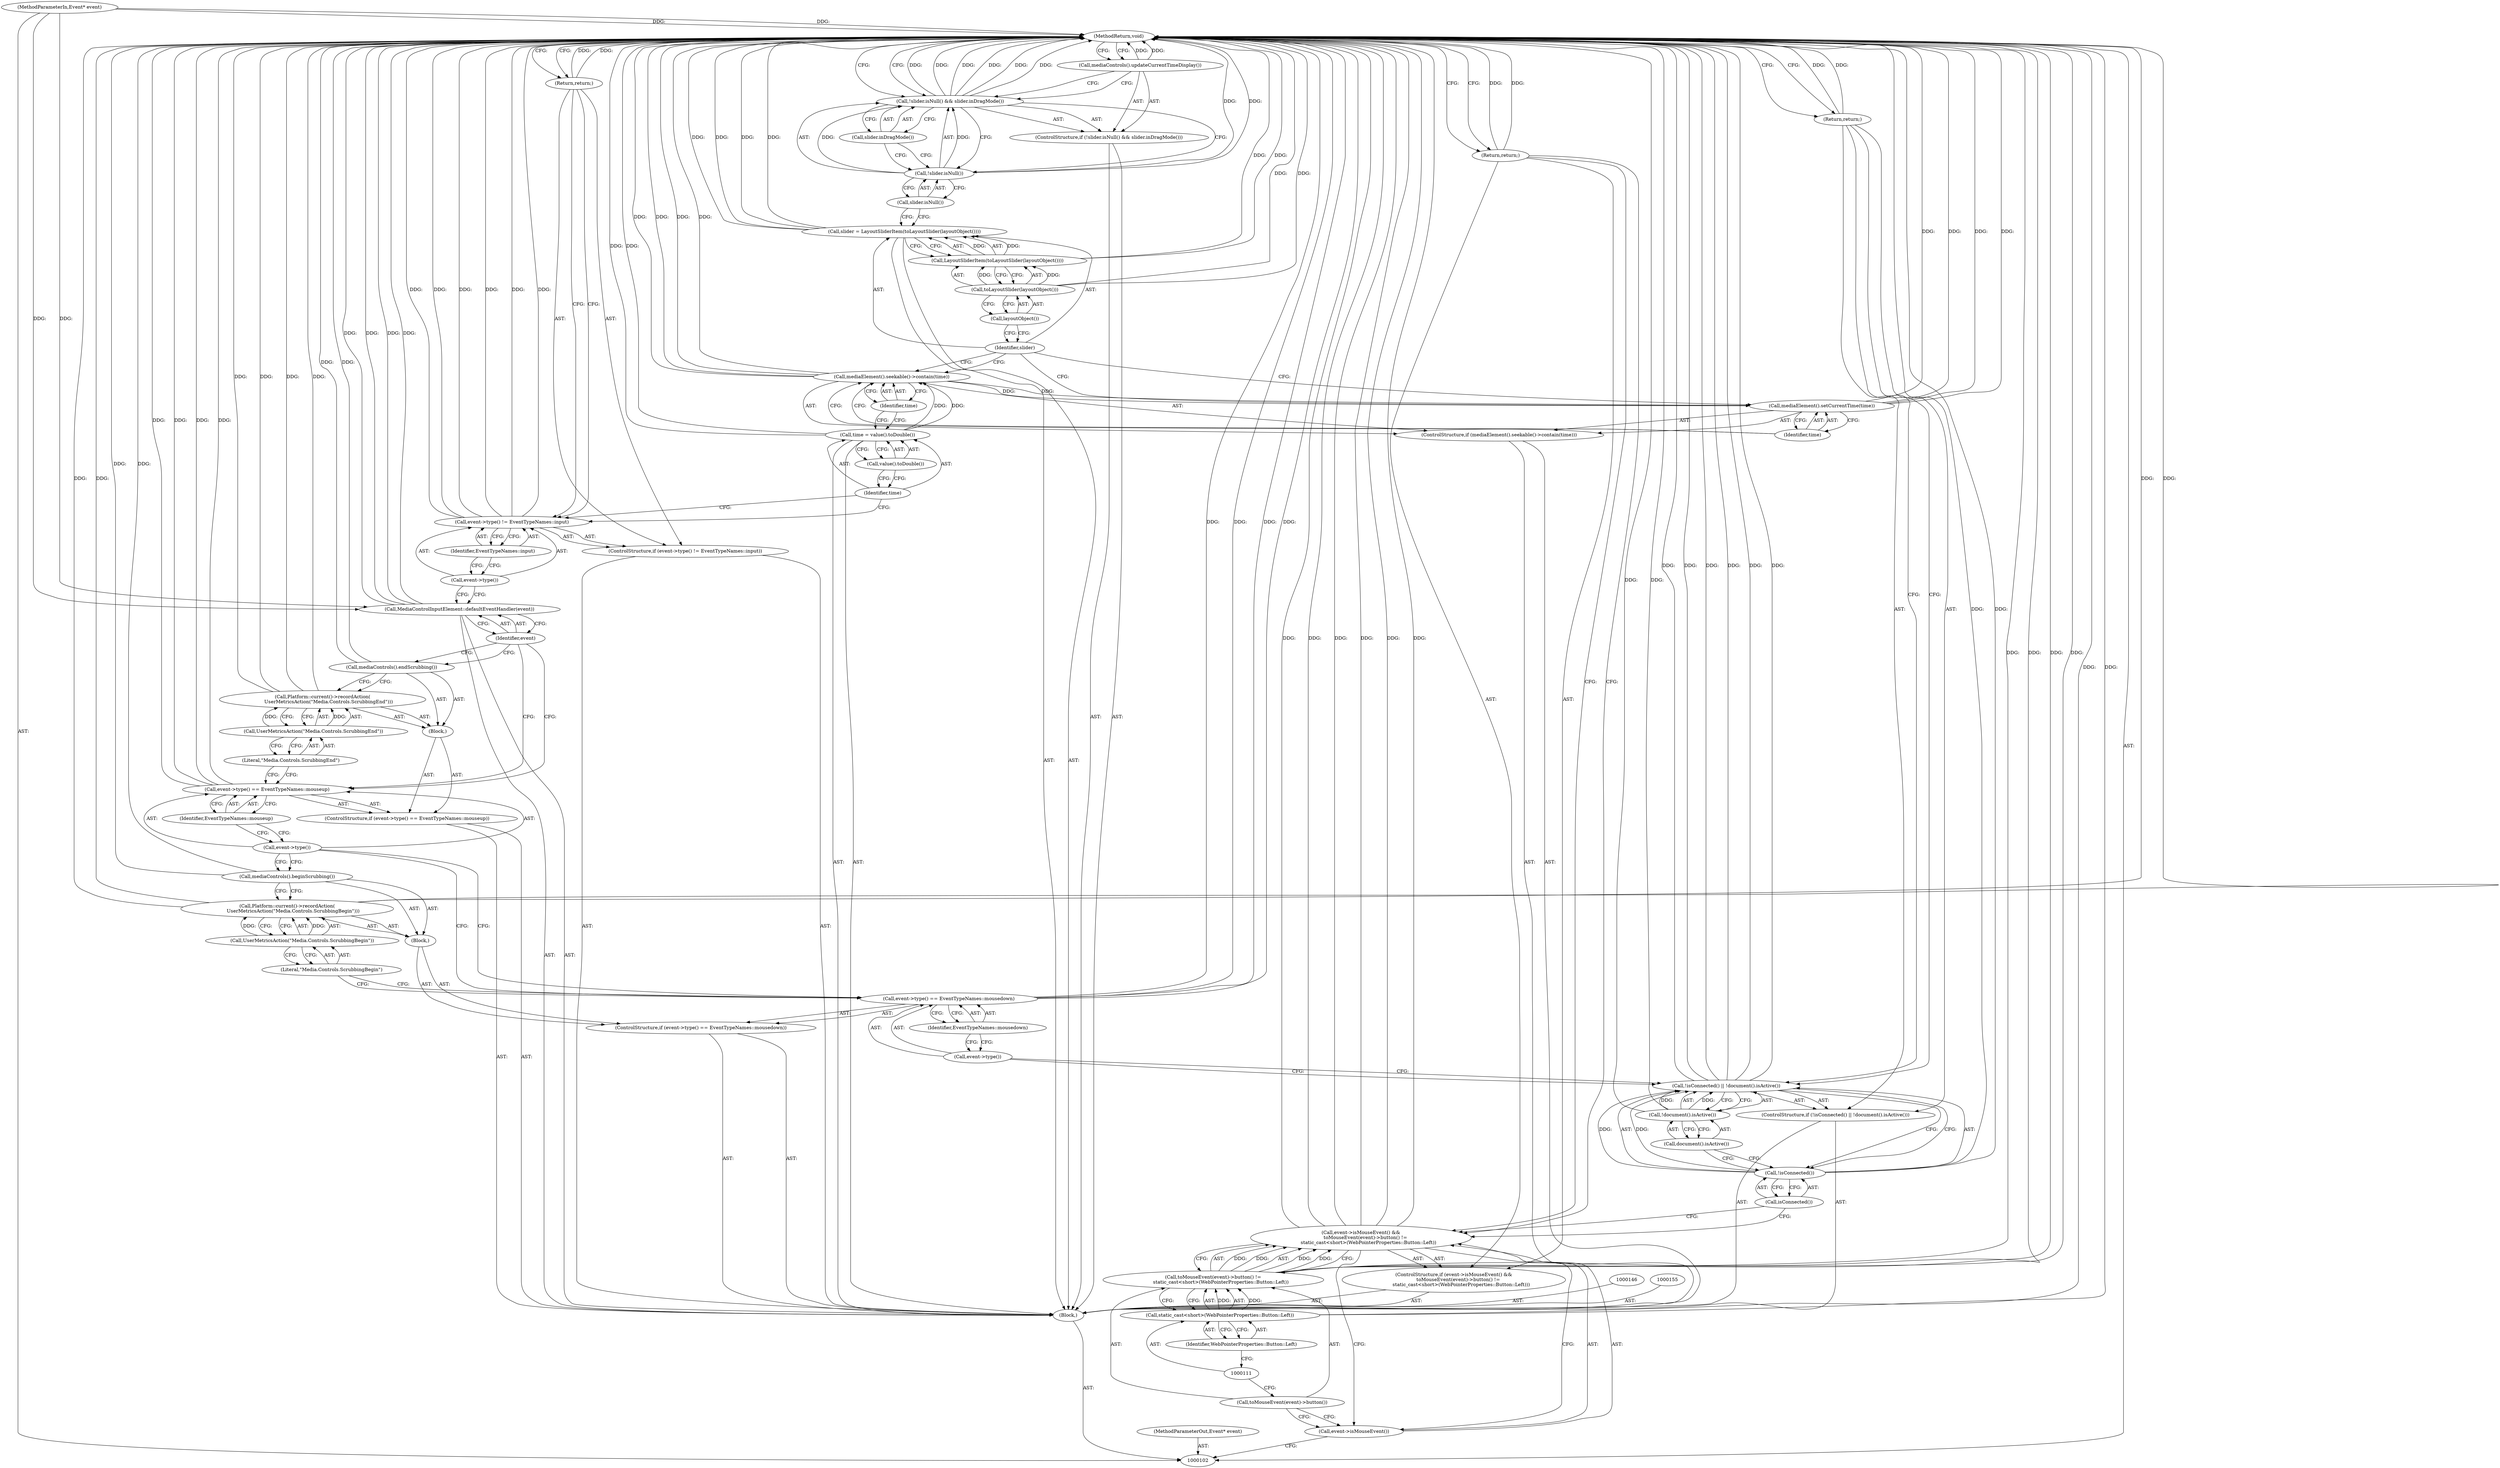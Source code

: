 digraph "0_Chrome_74fce5949bdf05a92c2bc0bd98e6e3e977c55376" {
"1000167" [label="(MethodReturn,void)"];
"1000103" [label="(MethodParameterIn,Event* event)"];
"1000273" [label="(MethodParameterOut,Event* event)"];
"1000104" [label="(Block,)"];
"1000121" [label="(ControlStructure,if (event->type() == EventTypeNames::mousedown))"];
"1000124" [label="(Identifier,EventTypeNames::mousedown)"];
"1000125" [label="(Block,)"];
"1000122" [label="(Call,event->type() == EventTypeNames::mousedown)"];
"1000123" [label="(Call,event->type())"];
"1000126" [label="(Call,Platform::current()->recordAction(\n        UserMetricsAction(\"Media.Controls.ScrubbingBegin\")))"];
"1000128" [label="(Literal,\"Media.Controls.ScrubbingBegin\")"];
"1000127" [label="(Call,UserMetricsAction(\"Media.Controls.ScrubbingBegin\"))"];
"1000129" [label="(Call,mediaControls().beginScrubbing())"];
"1000130" [label="(ControlStructure,if (event->type() == EventTypeNames::mouseup))"];
"1000133" [label="(Identifier,EventTypeNames::mouseup)"];
"1000134" [label="(Block,)"];
"1000131" [label="(Call,event->type() == EventTypeNames::mouseup)"];
"1000132" [label="(Call,event->type())"];
"1000135" [label="(Call,Platform::current()->recordAction(\n        UserMetricsAction(\"Media.Controls.ScrubbingEnd\")))"];
"1000137" [label="(Literal,\"Media.Controls.ScrubbingEnd\")"];
"1000136" [label="(Call,UserMetricsAction(\"Media.Controls.ScrubbingEnd\"))"];
"1000138" [label="(Call,mediaControls().endScrubbing())"];
"1000105" [label="(ControlStructure,if (event->isMouseEvent() &&\n      toMouseEvent(event)->button() !=\n          static_cast<short>(WebPointerProperties::Button::Left)))"];
"1000106" [label="(Call,event->isMouseEvent() &&\n      toMouseEvent(event)->button() !=\n          static_cast<short>(WebPointerProperties::Button::Left))"];
"1000107" [label="(Call,event->isMouseEvent())"];
"1000139" [label="(Call,MediaControlInputElement::defaultEventHandler(event))"];
"1000140" [label="(Identifier,event)"];
"1000141" [label="(ControlStructure,if (event->type() != EventTypeNames::input))"];
"1000144" [label="(Identifier,EventTypeNames::input)"];
"1000142" [label="(Call,event->type() != EventTypeNames::input)"];
"1000143" [label="(Call,event->type())"];
"1000145" [label="(Return,return;)"];
"1000147" [label="(Call,time = value().toDouble())"];
"1000148" [label="(Identifier,time)"];
"1000149" [label="(Call,value().toDouble())"];
"1000108" [label="(Call,toMouseEvent(event)->button() !=\n          static_cast<short>(WebPointerProperties::Button::Left))"];
"1000109" [label="(Call,toMouseEvent(event)->button())"];
"1000150" [label="(ControlStructure,if (mediaElement().seekable()->contain(time)))"];
"1000152" [label="(Identifier,time)"];
"1000151" [label="(Call,mediaElement().seekable()->contain(time))"];
"1000154" [label="(Identifier,time)"];
"1000153" [label="(Call,mediaElement().setCurrentTime(time))"];
"1000156" [label="(Call,slider = LayoutSliderItem(toLayoutSlider(layoutObject())))"];
"1000157" [label="(Identifier,slider)"];
"1000158" [label="(Call,LayoutSliderItem(toLayoutSlider(layoutObject())))"];
"1000159" [label="(Call,toLayoutSlider(layoutObject()))"];
"1000160" [label="(Call,layoutObject())"];
"1000165" [label="(Call,slider.inDragMode())"];
"1000161" [label="(ControlStructure,if (!slider.isNull() && slider.inDragMode()))"];
"1000162" [label="(Call,!slider.isNull() && slider.inDragMode())"];
"1000163" [label="(Call,!slider.isNull())"];
"1000164" [label="(Call,slider.isNull())"];
"1000166" [label="(Call,mediaControls().updateCurrentTimeDisplay())"];
"1000110" [label="(Call,static_cast<short>(WebPointerProperties::Button::Left))"];
"1000112" [label="(Identifier,WebPointerProperties::Button::Left)"];
"1000113" [label="(Return,return;)"];
"1000114" [label="(ControlStructure,if (!isConnected() || !document().isActive()))"];
"1000118" [label="(Call,!document().isActive())"];
"1000119" [label="(Call,document().isActive())"];
"1000115" [label="(Call,!isConnected() || !document().isActive())"];
"1000116" [label="(Call,!isConnected())"];
"1000117" [label="(Call,isConnected())"];
"1000120" [label="(Return,return;)"];
"1000167" -> "1000102"  [label="AST: "];
"1000167" -> "1000113"  [label="CFG: "];
"1000167" -> "1000120"  [label="CFG: "];
"1000167" -> "1000145"  [label="CFG: "];
"1000167" -> "1000166"  [label="CFG: "];
"1000167" -> "1000162"  [label="CFG: "];
"1000145" -> "1000167"  [label="DDG: "];
"1000120" -> "1000167"  [label="DDG: "];
"1000113" -> "1000167"  [label="DDG: "];
"1000142" -> "1000167"  [label="DDG: "];
"1000142" -> "1000167"  [label="DDG: "];
"1000142" -> "1000167"  [label="DDG: "];
"1000106" -> "1000167"  [label="DDG: "];
"1000106" -> "1000167"  [label="DDG: "];
"1000106" -> "1000167"  [label="DDG: "];
"1000156" -> "1000167"  [label="DDG: "];
"1000156" -> "1000167"  [label="DDG: "];
"1000159" -> "1000167"  [label="DDG: "];
"1000139" -> "1000167"  [label="DDG: "];
"1000139" -> "1000167"  [label="DDG: "];
"1000115" -> "1000167"  [label="DDG: "];
"1000115" -> "1000167"  [label="DDG: "];
"1000115" -> "1000167"  [label="DDG: "];
"1000147" -> "1000167"  [label="DDG: "];
"1000153" -> "1000167"  [label="DDG: "];
"1000153" -> "1000167"  [label="DDG: "];
"1000118" -> "1000167"  [label="DDG: "];
"1000158" -> "1000167"  [label="DDG: "];
"1000116" -> "1000167"  [label="DDG: "];
"1000163" -> "1000167"  [label="DDG: "];
"1000126" -> "1000167"  [label="DDG: "];
"1000126" -> "1000167"  [label="DDG: "];
"1000151" -> "1000167"  [label="DDG: "];
"1000151" -> "1000167"  [label="DDG: "];
"1000166" -> "1000167"  [label="DDG: "];
"1000129" -> "1000167"  [label="DDG: "];
"1000103" -> "1000167"  [label="DDG: "];
"1000131" -> "1000167"  [label="DDG: "];
"1000131" -> "1000167"  [label="DDG: "];
"1000110" -> "1000167"  [label="DDG: "];
"1000135" -> "1000167"  [label="DDG: "];
"1000135" -> "1000167"  [label="DDG: "];
"1000108" -> "1000167"  [label="DDG: "];
"1000108" -> "1000167"  [label="DDG: "];
"1000122" -> "1000167"  [label="DDG: "];
"1000122" -> "1000167"  [label="DDG: "];
"1000138" -> "1000167"  [label="DDG: "];
"1000162" -> "1000167"  [label="DDG: "];
"1000162" -> "1000167"  [label="DDG: "];
"1000162" -> "1000167"  [label="DDG: "];
"1000103" -> "1000102"  [label="AST: "];
"1000103" -> "1000167"  [label="DDG: "];
"1000103" -> "1000139"  [label="DDG: "];
"1000273" -> "1000102"  [label="AST: "];
"1000104" -> "1000102"  [label="AST: "];
"1000105" -> "1000104"  [label="AST: "];
"1000114" -> "1000104"  [label="AST: "];
"1000121" -> "1000104"  [label="AST: "];
"1000130" -> "1000104"  [label="AST: "];
"1000139" -> "1000104"  [label="AST: "];
"1000141" -> "1000104"  [label="AST: "];
"1000146" -> "1000104"  [label="AST: "];
"1000147" -> "1000104"  [label="AST: "];
"1000150" -> "1000104"  [label="AST: "];
"1000155" -> "1000104"  [label="AST: "];
"1000156" -> "1000104"  [label="AST: "];
"1000161" -> "1000104"  [label="AST: "];
"1000121" -> "1000104"  [label="AST: "];
"1000122" -> "1000121"  [label="AST: "];
"1000125" -> "1000121"  [label="AST: "];
"1000124" -> "1000122"  [label="AST: "];
"1000124" -> "1000123"  [label="CFG: "];
"1000122" -> "1000124"  [label="CFG: "];
"1000125" -> "1000121"  [label="AST: "];
"1000126" -> "1000125"  [label="AST: "];
"1000129" -> "1000125"  [label="AST: "];
"1000122" -> "1000121"  [label="AST: "];
"1000122" -> "1000124"  [label="CFG: "];
"1000123" -> "1000122"  [label="AST: "];
"1000124" -> "1000122"  [label="AST: "];
"1000128" -> "1000122"  [label="CFG: "];
"1000132" -> "1000122"  [label="CFG: "];
"1000122" -> "1000167"  [label="DDG: "];
"1000122" -> "1000167"  [label="DDG: "];
"1000123" -> "1000122"  [label="AST: "];
"1000123" -> "1000115"  [label="CFG: "];
"1000124" -> "1000123"  [label="CFG: "];
"1000126" -> "1000125"  [label="AST: "];
"1000126" -> "1000127"  [label="CFG: "];
"1000127" -> "1000126"  [label="AST: "];
"1000129" -> "1000126"  [label="CFG: "];
"1000126" -> "1000167"  [label="DDG: "];
"1000126" -> "1000167"  [label="DDG: "];
"1000127" -> "1000126"  [label="DDG: "];
"1000128" -> "1000127"  [label="AST: "];
"1000128" -> "1000122"  [label="CFG: "];
"1000127" -> "1000128"  [label="CFG: "];
"1000127" -> "1000126"  [label="AST: "];
"1000127" -> "1000128"  [label="CFG: "];
"1000128" -> "1000127"  [label="AST: "];
"1000126" -> "1000127"  [label="CFG: "];
"1000127" -> "1000126"  [label="DDG: "];
"1000129" -> "1000125"  [label="AST: "];
"1000129" -> "1000126"  [label="CFG: "];
"1000132" -> "1000129"  [label="CFG: "];
"1000129" -> "1000167"  [label="DDG: "];
"1000130" -> "1000104"  [label="AST: "];
"1000131" -> "1000130"  [label="AST: "];
"1000134" -> "1000130"  [label="AST: "];
"1000133" -> "1000131"  [label="AST: "];
"1000133" -> "1000132"  [label="CFG: "];
"1000131" -> "1000133"  [label="CFG: "];
"1000134" -> "1000130"  [label="AST: "];
"1000135" -> "1000134"  [label="AST: "];
"1000138" -> "1000134"  [label="AST: "];
"1000131" -> "1000130"  [label="AST: "];
"1000131" -> "1000133"  [label="CFG: "];
"1000132" -> "1000131"  [label="AST: "];
"1000133" -> "1000131"  [label="AST: "];
"1000137" -> "1000131"  [label="CFG: "];
"1000140" -> "1000131"  [label="CFG: "];
"1000131" -> "1000167"  [label="DDG: "];
"1000131" -> "1000167"  [label="DDG: "];
"1000132" -> "1000131"  [label="AST: "];
"1000132" -> "1000129"  [label="CFG: "];
"1000132" -> "1000122"  [label="CFG: "];
"1000133" -> "1000132"  [label="CFG: "];
"1000135" -> "1000134"  [label="AST: "];
"1000135" -> "1000136"  [label="CFG: "];
"1000136" -> "1000135"  [label="AST: "];
"1000138" -> "1000135"  [label="CFG: "];
"1000135" -> "1000167"  [label="DDG: "];
"1000135" -> "1000167"  [label="DDG: "];
"1000136" -> "1000135"  [label="DDG: "];
"1000137" -> "1000136"  [label="AST: "];
"1000137" -> "1000131"  [label="CFG: "];
"1000136" -> "1000137"  [label="CFG: "];
"1000136" -> "1000135"  [label="AST: "];
"1000136" -> "1000137"  [label="CFG: "];
"1000137" -> "1000136"  [label="AST: "];
"1000135" -> "1000136"  [label="CFG: "];
"1000136" -> "1000135"  [label="DDG: "];
"1000138" -> "1000134"  [label="AST: "];
"1000138" -> "1000135"  [label="CFG: "];
"1000140" -> "1000138"  [label="CFG: "];
"1000138" -> "1000167"  [label="DDG: "];
"1000105" -> "1000104"  [label="AST: "];
"1000106" -> "1000105"  [label="AST: "];
"1000113" -> "1000105"  [label="AST: "];
"1000106" -> "1000105"  [label="AST: "];
"1000106" -> "1000107"  [label="CFG: "];
"1000106" -> "1000108"  [label="CFG: "];
"1000107" -> "1000106"  [label="AST: "];
"1000108" -> "1000106"  [label="AST: "];
"1000113" -> "1000106"  [label="CFG: "];
"1000117" -> "1000106"  [label="CFG: "];
"1000106" -> "1000167"  [label="DDG: "];
"1000106" -> "1000167"  [label="DDG: "];
"1000106" -> "1000167"  [label="DDG: "];
"1000108" -> "1000106"  [label="DDG: "];
"1000108" -> "1000106"  [label="DDG: "];
"1000107" -> "1000106"  [label="AST: "];
"1000107" -> "1000102"  [label="CFG: "];
"1000109" -> "1000107"  [label="CFG: "];
"1000106" -> "1000107"  [label="CFG: "];
"1000139" -> "1000104"  [label="AST: "];
"1000139" -> "1000140"  [label="CFG: "];
"1000140" -> "1000139"  [label="AST: "];
"1000143" -> "1000139"  [label="CFG: "];
"1000139" -> "1000167"  [label="DDG: "];
"1000139" -> "1000167"  [label="DDG: "];
"1000103" -> "1000139"  [label="DDG: "];
"1000140" -> "1000139"  [label="AST: "];
"1000140" -> "1000138"  [label="CFG: "];
"1000140" -> "1000131"  [label="CFG: "];
"1000139" -> "1000140"  [label="CFG: "];
"1000141" -> "1000104"  [label="AST: "];
"1000142" -> "1000141"  [label="AST: "];
"1000145" -> "1000141"  [label="AST: "];
"1000144" -> "1000142"  [label="AST: "];
"1000144" -> "1000143"  [label="CFG: "];
"1000142" -> "1000144"  [label="CFG: "];
"1000142" -> "1000141"  [label="AST: "];
"1000142" -> "1000144"  [label="CFG: "];
"1000143" -> "1000142"  [label="AST: "];
"1000144" -> "1000142"  [label="AST: "];
"1000145" -> "1000142"  [label="CFG: "];
"1000148" -> "1000142"  [label="CFG: "];
"1000142" -> "1000167"  [label="DDG: "];
"1000142" -> "1000167"  [label="DDG: "];
"1000142" -> "1000167"  [label="DDG: "];
"1000143" -> "1000142"  [label="AST: "];
"1000143" -> "1000139"  [label="CFG: "];
"1000144" -> "1000143"  [label="CFG: "];
"1000145" -> "1000141"  [label="AST: "];
"1000145" -> "1000142"  [label="CFG: "];
"1000167" -> "1000145"  [label="CFG: "];
"1000145" -> "1000167"  [label="DDG: "];
"1000147" -> "1000104"  [label="AST: "];
"1000147" -> "1000149"  [label="CFG: "];
"1000148" -> "1000147"  [label="AST: "];
"1000149" -> "1000147"  [label="AST: "];
"1000152" -> "1000147"  [label="CFG: "];
"1000147" -> "1000167"  [label="DDG: "];
"1000147" -> "1000151"  [label="DDG: "];
"1000148" -> "1000147"  [label="AST: "];
"1000148" -> "1000142"  [label="CFG: "];
"1000149" -> "1000148"  [label="CFG: "];
"1000149" -> "1000147"  [label="AST: "];
"1000149" -> "1000148"  [label="CFG: "];
"1000147" -> "1000149"  [label="CFG: "];
"1000108" -> "1000106"  [label="AST: "];
"1000108" -> "1000110"  [label="CFG: "];
"1000109" -> "1000108"  [label="AST: "];
"1000110" -> "1000108"  [label="AST: "];
"1000106" -> "1000108"  [label="CFG: "];
"1000108" -> "1000167"  [label="DDG: "];
"1000108" -> "1000167"  [label="DDG: "];
"1000108" -> "1000106"  [label="DDG: "];
"1000108" -> "1000106"  [label="DDG: "];
"1000110" -> "1000108"  [label="DDG: "];
"1000109" -> "1000108"  [label="AST: "];
"1000109" -> "1000107"  [label="CFG: "];
"1000111" -> "1000109"  [label="CFG: "];
"1000150" -> "1000104"  [label="AST: "];
"1000151" -> "1000150"  [label="AST: "];
"1000153" -> "1000150"  [label="AST: "];
"1000152" -> "1000151"  [label="AST: "];
"1000152" -> "1000147"  [label="CFG: "];
"1000151" -> "1000152"  [label="CFG: "];
"1000151" -> "1000150"  [label="AST: "];
"1000151" -> "1000152"  [label="CFG: "];
"1000152" -> "1000151"  [label="AST: "];
"1000154" -> "1000151"  [label="CFG: "];
"1000157" -> "1000151"  [label="CFG: "];
"1000151" -> "1000167"  [label="DDG: "];
"1000151" -> "1000167"  [label="DDG: "];
"1000147" -> "1000151"  [label="DDG: "];
"1000151" -> "1000153"  [label="DDG: "];
"1000154" -> "1000153"  [label="AST: "];
"1000154" -> "1000151"  [label="CFG: "];
"1000153" -> "1000154"  [label="CFG: "];
"1000153" -> "1000150"  [label="AST: "];
"1000153" -> "1000154"  [label="CFG: "];
"1000154" -> "1000153"  [label="AST: "];
"1000157" -> "1000153"  [label="CFG: "];
"1000153" -> "1000167"  [label="DDG: "];
"1000153" -> "1000167"  [label="DDG: "];
"1000151" -> "1000153"  [label="DDG: "];
"1000156" -> "1000104"  [label="AST: "];
"1000156" -> "1000158"  [label="CFG: "];
"1000157" -> "1000156"  [label="AST: "];
"1000158" -> "1000156"  [label="AST: "];
"1000164" -> "1000156"  [label="CFG: "];
"1000156" -> "1000167"  [label="DDG: "];
"1000156" -> "1000167"  [label="DDG: "];
"1000158" -> "1000156"  [label="DDG: "];
"1000157" -> "1000156"  [label="AST: "];
"1000157" -> "1000153"  [label="CFG: "];
"1000157" -> "1000151"  [label="CFG: "];
"1000160" -> "1000157"  [label="CFG: "];
"1000158" -> "1000156"  [label="AST: "];
"1000158" -> "1000159"  [label="CFG: "];
"1000159" -> "1000158"  [label="AST: "];
"1000156" -> "1000158"  [label="CFG: "];
"1000158" -> "1000167"  [label="DDG: "];
"1000158" -> "1000156"  [label="DDG: "];
"1000159" -> "1000158"  [label="DDG: "];
"1000159" -> "1000158"  [label="AST: "];
"1000159" -> "1000160"  [label="CFG: "];
"1000160" -> "1000159"  [label="AST: "];
"1000158" -> "1000159"  [label="CFG: "];
"1000159" -> "1000167"  [label="DDG: "];
"1000159" -> "1000158"  [label="DDG: "];
"1000160" -> "1000159"  [label="AST: "];
"1000160" -> "1000157"  [label="CFG: "];
"1000159" -> "1000160"  [label="CFG: "];
"1000165" -> "1000162"  [label="AST: "];
"1000165" -> "1000163"  [label="CFG: "];
"1000162" -> "1000165"  [label="CFG: "];
"1000161" -> "1000104"  [label="AST: "];
"1000162" -> "1000161"  [label="AST: "];
"1000166" -> "1000161"  [label="AST: "];
"1000162" -> "1000161"  [label="AST: "];
"1000162" -> "1000163"  [label="CFG: "];
"1000162" -> "1000165"  [label="CFG: "];
"1000163" -> "1000162"  [label="AST: "];
"1000165" -> "1000162"  [label="AST: "];
"1000166" -> "1000162"  [label="CFG: "];
"1000167" -> "1000162"  [label="CFG: "];
"1000162" -> "1000167"  [label="DDG: "];
"1000162" -> "1000167"  [label="DDG: "];
"1000162" -> "1000167"  [label="DDG: "];
"1000163" -> "1000162"  [label="DDG: "];
"1000163" -> "1000162"  [label="AST: "];
"1000163" -> "1000164"  [label="CFG: "];
"1000164" -> "1000163"  [label="AST: "];
"1000165" -> "1000163"  [label="CFG: "];
"1000162" -> "1000163"  [label="CFG: "];
"1000163" -> "1000167"  [label="DDG: "];
"1000163" -> "1000162"  [label="DDG: "];
"1000164" -> "1000163"  [label="AST: "];
"1000164" -> "1000156"  [label="CFG: "];
"1000163" -> "1000164"  [label="CFG: "];
"1000166" -> "1000161"  [label="AST: "];
"1000166" -> "1000162"  [label="CFG: "];
"1000167" -> "1000166"  [label="CFG: "];
"1000166" -> "1000167"  [label="DDG: "];
"1000110" -> "1000108"  [label="AST: "];
"1000110" -> "1000112"  [label="CFG: "];
"1000111" -> "1000110"  [label="AST: "];
"1000112" -> "1000110"  [label="AST: "];
"1000108" -> "1000110"  [label="CFG: "];
"1000110" -> "1000167"  [label="DDG: "];
"1000110" -> "1000108"  [label="DDG: "];
"1000112" -> "1000110"  [label="AST: "];
"1000112" -> "1000111"  [label="CFG: "];
"1000110" -> "1000112"  [label="CFG: "];
"1000113" -> "1000105"  [label="AST: "];
"1000113" -> "1000106"  [label="CFG: "];
"1000167" -> "1000113"  [label="CFG: "];
"1000113" -> "1000167"  [label="DDG: "];
"1000114" -> "1000104"  [label="AST: "];
"1000115" -> "1000114"  [label="AST: "];
"1000120" -> "1000114"  [label="AST: "];
"1000118" -> "1000115"  [label="AST: "];
"1000118" -> "1000119"  [label="CFG: "];
"1000119" -> "1000118"  [label="AST: "];
"1000115" -> "1000118"  [label="CFG: "];
"1000118" -> "1000167"  [label="DDG: "];
"1000118" -> "1000115"  [label="DDG: "];
"1000119" -> "1000118"  [label="AST: "];
"1000119" -> "1000116"  [label="CFG: "];
"1000118" -> "1000119"  [label="CFG: "];
"1000115" -> "1000114"  [label="AST: "];
"1000115" -> "1000116"  [label="CFG: "];
"1000115" -> "1000118"  [label="CFG: "];
"1000116" -> "1000115"  [label="AST: "];
"1000118" -> "1000115"  [label="AST: "];
"1000120" -> "1000115"  [label="CFG: "];
"1000123" -> "1000115"  [label="CFG: "];
"1000115" -> "1000167"  [label="DDG: "];
"1000115" -> "1000167"  [label="DDG: "];
"1000115" -> "1000167"  [label="DDG: "];
"1000116" -> "1000115"  [label="DDG: "];
"1000118" -> "1000115"  [label="DDG: "];
"1000116" -> "1000115"  [label="AST: "];
"1000116" -> "1000117"  [label="CFG: "];
"1000117" -> "1000116"  [label="AST: "];
"1000119" -> "1000116"  [label="CFG: "];
"1000115" -> "1000116"  [label="CFG: "];
"1000116" -> "1000167"  [label="DDG: "];
"1000116" -> "1000115"  [label="DDG: "];
"1000117" -> "1000116"  [label="AST: "];
"1000117" -> "1000106"  [label="CFG: "];
"1000116" -> "1000117"  [label="CFG: "];
"1000120" -> "1000114"  [label="AST: "];
"1000120" -> "1000115"  [label="CFG: "];
"1000167" -> "1000120"  [label="CFG: "];
"1000120" -> "1000167"  [label="DDG: "];
}
